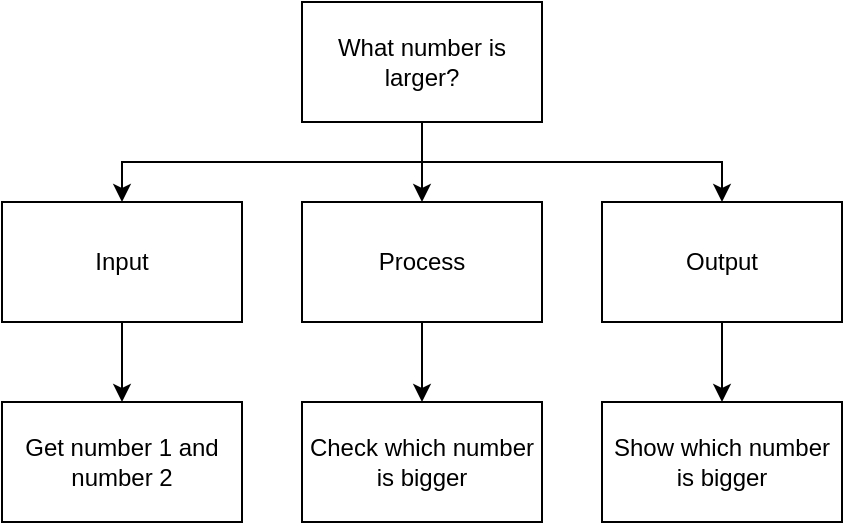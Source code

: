 <mxfile version="14.6.13" type="github">
  <diagram id="73F5z36VW33BQKJy28QY" name="Page-1">
    <mxGraphModel dx="582" dy="383" grid="1" gridSize="10" guides="1" tooltips="1" connect="1" arrows="1" fold="1" page="1" pageScale="1" pageWidth="850" pageHeight="1100" math="0" shadow="0">
      <root>
        <mxCell id="0" />
        <mxCell id="1" parent="0" />
        <mxCell id="pp0c359MG4jZ7vcR3kYJ-9" style="edgeStyle=orthogonalEdgeStyle;rounded=0;orthogonalLoop=1;jettySize=auto;html=1;exitX=0.5;exitY=1;exitDx=0;exitDy=0;entryX=0.5;entryY=0;entryDx=0;entryDy=0;" edge="1" parent="1" source="pp0c359MG4jZ7vcR3kYJ-1" target="pp0c359MG4jZ7vcR3kYJ-3">
          <mxGeometry relative="1" as="geometry" />
        </mxCell>
        <mxCell id="pp0c359MG4jZ7vcR3kYJ-10" style="edgeStyle=orthogonalEdgeStyle;rounded=0;orthogonalLoop=1;jettySize=auto;html=1;exitX=0.5;exitY=1;exitDx=0;exitDy=0;entryX=0.5;entryY=0;entryDx=0;entryDy=0;" edge="1" parent="1" source="pp0c359MG4jZ7vcR3kYJ-1" target="pp0c359MG4jZ7vcR3kYJ-2">
          <mxGeometry relative="1" as="geometry" />
        </mxCell>
        <mxCell id="pp0c359MG4jZ7vcR3kYJ-11" style="edgeStyle=orthogonalEdgeStyle;rounded=0;orthogonalLoop=1;jettySize=auto;html=1;exitX=0.5;exitY=1;exitDx=0;exitDy=0;entryX=0.5;entryY=0;entryDx=0;entryDy=0;" edge="1" parent="1" source="pp0c359MG4jZ7vcR3kYJ-1" target="pp0c359MG4jZ7vcR3kYJ-4">
          <mxGeometry relative="1" as="geometry" />
        </mxCell>
        <mxCell id="pp0c359MG4jZ7vcR3kYJ-1" value="What number is larger?" style="rounded=0;whiteSpace=wrap;html=1;" vertex="1" parent="1">
          <mxGeometry x="240" y="170" width="120" height="60" as="geometry" />
        </mxCell>
        <mxCell id="pp0c359MG4jZ7vcR3kYJ-12" style="edgeStyle=orthogonalEdgeStyle;rounded=0;orthogonalLoop=1;jettySize=auto;html=1;exitX=0.5;exitY=1;exitDx=0;exitDy=0;entryX=0.5;entryY=0;entryDx=0;entryDy=0;" edge="1" parent="1" source="pp0c359MG4jZ7vcR3kYJ-2" target="pp0c359MG4jZ7vcR3kYJ-6">
          <mxGeometry relative="1" as="geometry" />
        </mxCell>
        <mxCell id="pp0c359MG4jZ7vcR3kYJ-2" value="Input" style="rounded=0;whiteSpace=wrap;html=1;" vertex="1" parent="1">
          <mxGeometry x="90" y="270" width="120" height="60" as="geometry" />
        </mxCell>
        <mxCell id="pp0c359MG4jZ7vcR3kYJ-13" style="edgeStyle=orthogonalEdgeStyle;rounded=0;orthogonalLoop=1;jettySize=auto;html=1;exitX=0.5;exitY=1;exitDx=0;exitDy=0;entryX=0.5;entryY=0;entryDx=0;entryDy=0;" edge="1" parent="1" source="pp0c359MG4jZ7vcR3kYJ-3" target="pp0c359MG4jZ7vcR3kYJ-5">
          <mxGeometry relative="1" as="geometry" />
        </mxCell>
        <mxCell id="pp0c359MG4jZ7vcR3kYJ-3" value="Process" style="rounded=0;whiteSpace=wrap;html=1;" vertex="1" parent="1">
          <mxGeometry x="240" y="270" width="120" height="60" as="geometry" />
        </mxCell>
        <mxCell id="pp0c359MG4jZ7vcR3kYJ-14" style="edgeStyle=orthogonalEdgeStyle;rounded=0;orthogonalLoop=1;jettySize=auto;html=1;exitX=0.5;exitY=1;exitDx=0;exitDy=0;entryX=0.5;entryY=0;entryDx=0;entryDy=0;" edge="1" parent="1" source="pp0c359MG4jZ7vcR3kYJ-4" target="pp0c359MG4jZ7vcR3kYJ-8">
          <mxGeometry relative="1" as="geometry" />
        </mxCell>
        <mxCell id="pp0c359MG4jZ7vcR3kYJ-4" value="Output" style="rounded=0;whiteSpace=wrap;html=1;" vertex="1" parent="1">
          <mxGeometry x="390" y="270" width="120" height="60" as="geometry" />
        </mxCell>
        <mxCell id="pp0c359MG4jZ7vcR3kYJ-5" value="Check which number is bigger" style="rounded=0;whiteSpace=wrap;html=1;" vertex="1" parent="1">
          <mxGeometry x="240" y="370" width="120" height="60" as="geometry" />
        </mxCell>
        <mxCell id="pp0c359MG4jZ7vcR3kYJ-6" value="Get number 1 and number 2" style="rounded=0;whiteSpace=wrap;html=1;" vertex="1" parent="1">
          <mxGeometry x="90" y="370" width="120" height="60" as="geometry" />
        </mxCell>
        <mxCell id="pp0c359MG4jZ7vcR3kYJ-8" value="Show which number is bigger" style="rounded=0;whiteSpace=wrap;html=1;" vertex="1" parent="1">
          <mxGeometry x="390" y="370" width="120" height="60" as="geometry" />
        </mxCell>
      </root>
    </mxGraphModel>
  </diagram>
</mxfile>
